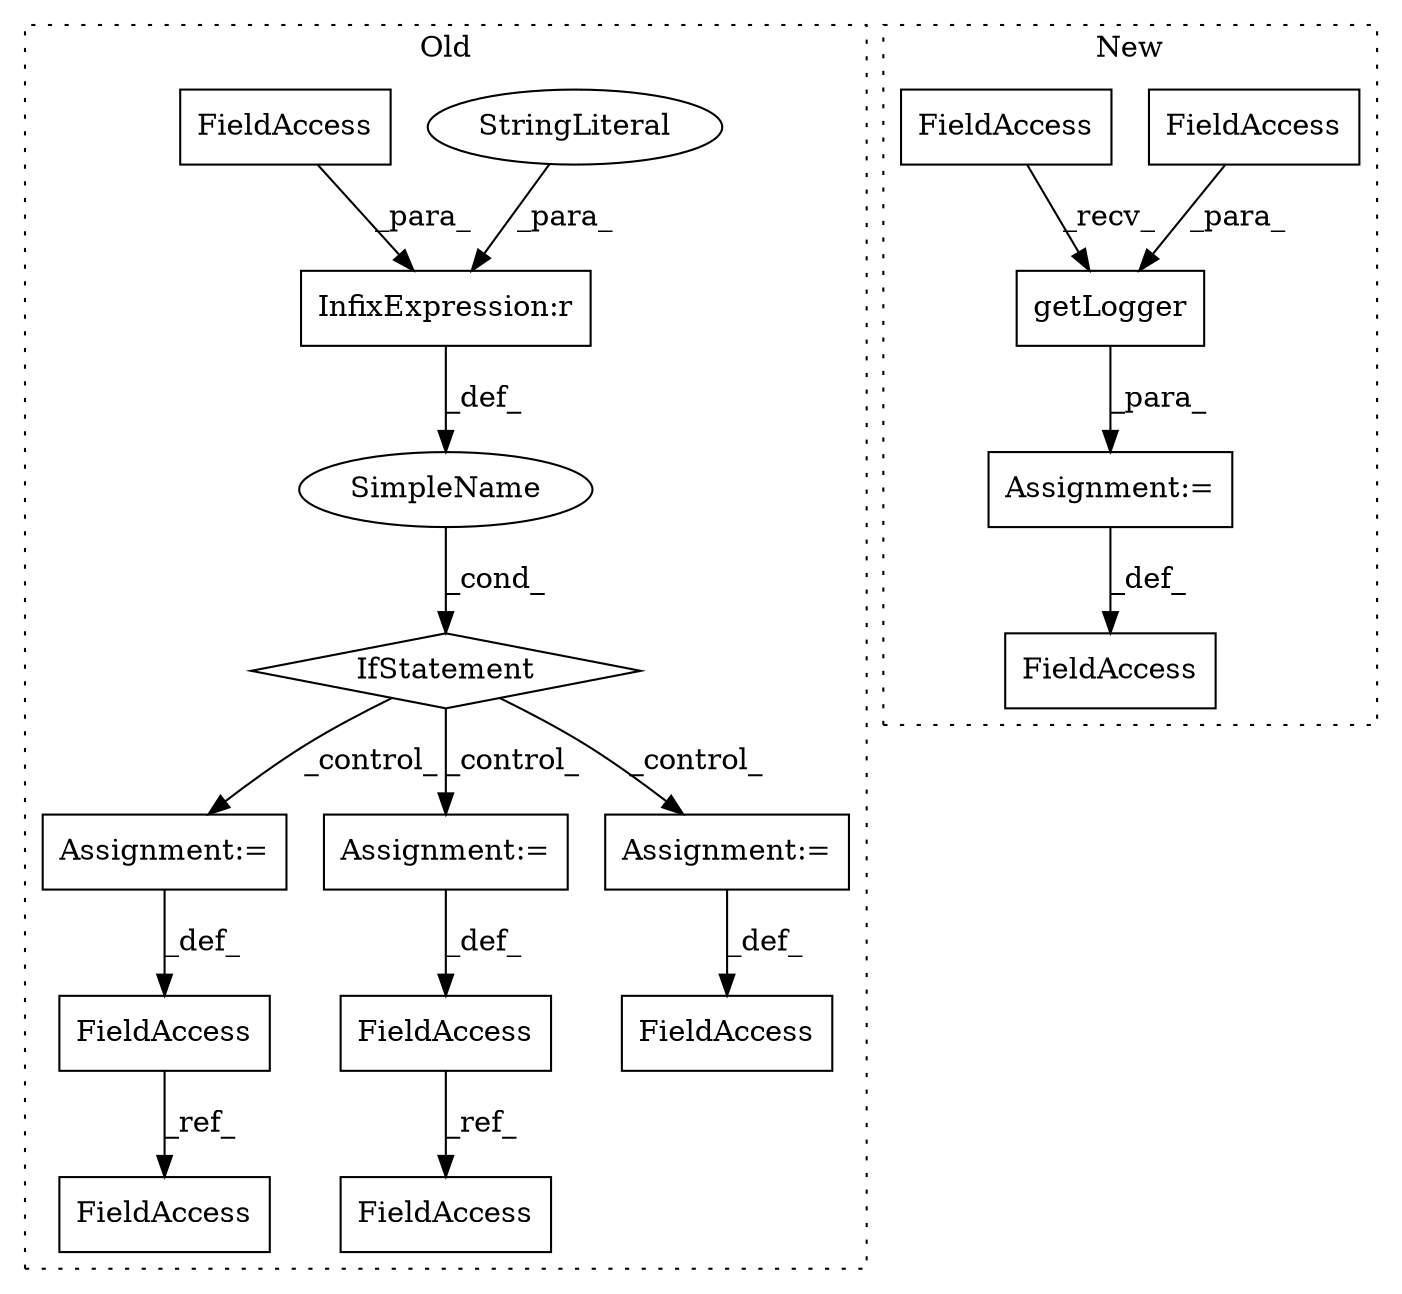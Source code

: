 digraph G {
subgraph cluster0 {
1 [label="IfStatement" a="25" s="5198,5224" l="4,2" shape="diamond"];
7 [label="InfixExpression:r" a="27" s="5210" l="4" shape="box"];
8 [label="StringLiteral" a="45" s="5214" l="10" shape="ellipse"];
9 [label="FieldAccess" a="22" s="5202" l="8" shape="box"];
10 [label="Assignment:=" a="7" s="5509" l="1" shape="box"];
11 [label="SimpleName" a="42" s="" l="" shape="ellipse"];
12 [label="FieldAccess" a="22" s="5503" l="6" shape="box"];
13 [label="FieldAccess" a="22" s="5539" l="6" shape="box"];
14 [label="Assignment:=" a="7" s="5472" l="1" shape="box"];
15 [label="FieldAccess" a="22" s="5469" l="3" shape="box"];
16 [label="FieldAccess" a="22" s="5569" l="3" shape="box"];
17 [label="Assignment:=" a="7" s="5445" l="1" shape="box"];
18 [label="FieldAccess" a="22" s="5431" l="14" shape="box"];
label = "Old";
style="dotted";
}
subgraph cluster1 {
2 [label="getLogger" a="32" s="235,253" l="10,1" shape="box"];
3 [label="Assignment:=" a="7" s="226" l="1" shape="box"];
4 [label="FieldAccess" a="22" s="220" l="6" shape="box"];
5 [label="FieldAccess" a="22" s="245" l="8" shape="box"];
6 [label="FieldAccess" a="22" s="227" l="7" shape="box"];
label = "New";
style="dotted";
}
1 -> 17 [label="_control_"];
1 -> 10 [label="_control_"];
1 -> 14 [label="_control_"];
2 -> 3 [label="_para_"];
3 -> 4 [label="_def_"];
5 -> 2 [label="_para_"];
6 -> 2 [label="_recv_"];
7 -> 11 [label="_def_"];
8 -> 7 [label="_para_"];
9 -> 7 [label="_para_"];
10 -> 12 [label="_def_"];
11 -> 1 [label="_cond_"];
12 -> 13 [label="_ref_"];
14 -> 15 [label="_def_"];
15 -> 16 [label="_ref_"];
17 -> 18 [label="_def_"];
}